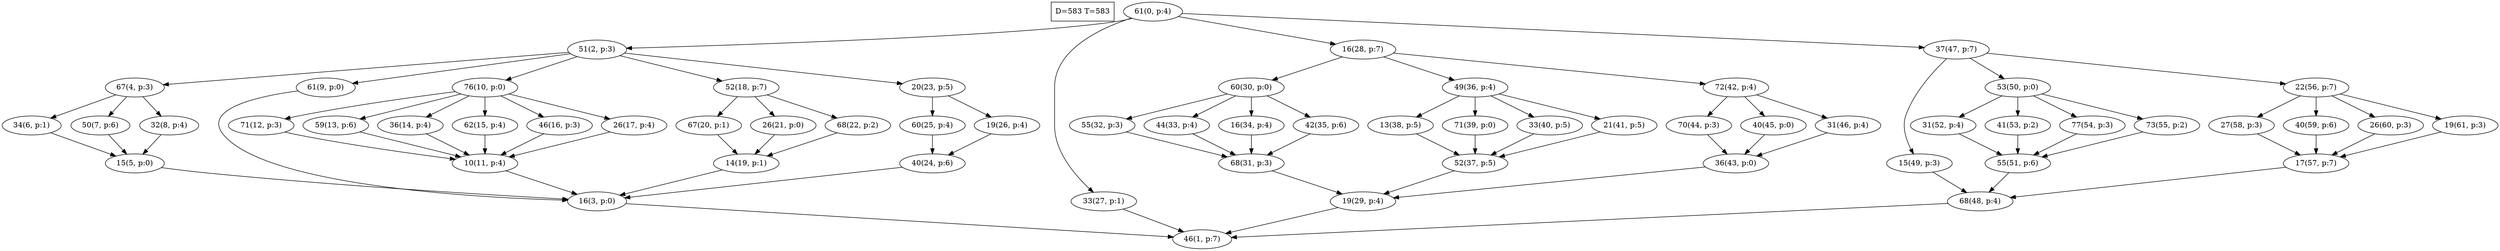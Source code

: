 digraph Task {
i [shape=box, label="D=583 T=583"]; 
0 [label="61(0, p:4)"];
1 [label="46(1, p:7)"];
2 [label="51(2, p:3)"];
3 [label="16(3, p:0)"];
4 [label="67(4, p:3)"];
5 [label="15(5, p:0)"];
6 [label="34(6, p:1)"];
7 [label="50(7, p:6)"];
8 [label="32(8, p:4)"];
9 [label="61(9, p:0)"];
10 [label="76(10, p:0)"];
11 [label="10(11, p:4)"];
12 [label="71(12, p:3)"];
13 [label="59(13, p:6)"];
14 [label="36(14, p:4)"];
15 [label="62(15, p:4)"];
16 [label="46(16, p:3)"];
17 [label="26(17, p:4)"];
18 [label="52(18, p:7)"];
19 [label="14(19, p:1)"];
20 [label="67(20, p:1)"];
21 [label="26(21, p:0)"];
22 [label="68(22, p:2)"];
23 [label="20(23, p:5)"];
24 [label="40(24, p:6)"];
25 [label="60(25, p:4)"];
26 [label="19(26, p:4)"];
27 [label="33(27, p:1)"];
28 [label="16(28, p:7)"];
29 [label="19(29, p:4)"];
30 [label="60(30, p:0)"];
31 [label="68(31, p:3)"];
32 [label="55(32, p:3)"];
33 [label="44(33, p:4)"];
34 [label="16(34, p:4)"];
35 [label="42(35, p:6)"];
36 [label="49(36, p:4)"];
37 [label="52(37, p:5)"];
38 [label="13(38, p:5)"];
39 [label="71(39, p:0)"];
40 [label="33(40, p:5)"];
41 [label="21(41, p:5)"];
42 [label="72(42, p:4)"];
43 [label="36(43, p:0)"];
44 [label="70(44, p:3)"];
45 [label="40(45, p:0)"];
46 [label="31(46, p:4)"];
47 [label="37(47, p:7)"];
48 [label="68(48, p:4)"];
49 [label="15(49, p:3)"];
50 [label="53(50, p:0)"];
51 [label="55(51, p:6)"];
52 [label="31(52, p:4)"];
53 [label="41(53, p:2)"];
54 [label="77(54, p:3)"];
55 [label="73(55, p:2)"];
56 [label="22(56, p:7)"];
57 [label="17(57, p:7)"];
58 [label="27(58, p:3)"];
59 [label="40(59, p:6)"];
60 [label="26(60, p:3)"];
61 [label="19(61, p:3)"];
0 -> 2;
0 -> 27;
0 -> 28;
0 -> 47;
2 -> 4;
2 -> 9;
2 -> 10;
2 -> 18;
2 -> 23;
3 -> 1;
4 -> 6;
4 -> 7;
4 -> 8;
5 -> 3;
6 -> 5;
7 -> 5;
8 -> 5;
9 -> 3;
10 -> 12;
10 -> 13;
10 -> 14;
10 -> 15;
10 -> 16;
10 -> 17;
11 -> 3;
12 -> 11;
13 -> 11;
14 -> 11;
15 -> 11;
16 -> 11;
17 -> 11;
18 -> 20;
18 -> 21;
18 -> 22;
19 -> 3;
20 -> 19;
21 -> 19;
22 -> 19;
23 -> 25;
23 -> 26;
24 -> 3;
25 -> 24;
26 -> 24;
27 -> 1;
28 -> 30;
28 -> 36;
28 -> 42;
29 -> 1;
30 -> 32;
30 -> 33;
30 -> 34;
30 -> 35;
31 -> 29;
32 -> 31;
33 -> 31;
34 -> 31;
35 -> 31;
36 -> 38;
36 -> 39;
36 -> 40;
36 -> 41;
37 -> 29;
38 -> 37;
39 -> 37;
40 -> 37;
41 -> 37;
42 -> 44;
42 -> 45;
42 -> 46;
43 -> 29;
44 -> 43;
45 -> 43;
46 -> 43;
47 -> 49;
47 -> 50;
47 -> 56;
48 -> 1;
49 -> 48;
50 -> 52;
50 -> 53;
50 -> 54;
50 -> 55;
51 -> 48;
52 -> 51;
53 -> 51;
54 -> 51;
55 -> 51;
56 -> 58;
56 -> 59;
56 -> 60;
56 -> 61;
57 -> 48;
58 -> 57;
59 -> 57;
60 -> 57;
61 -> 57;
}